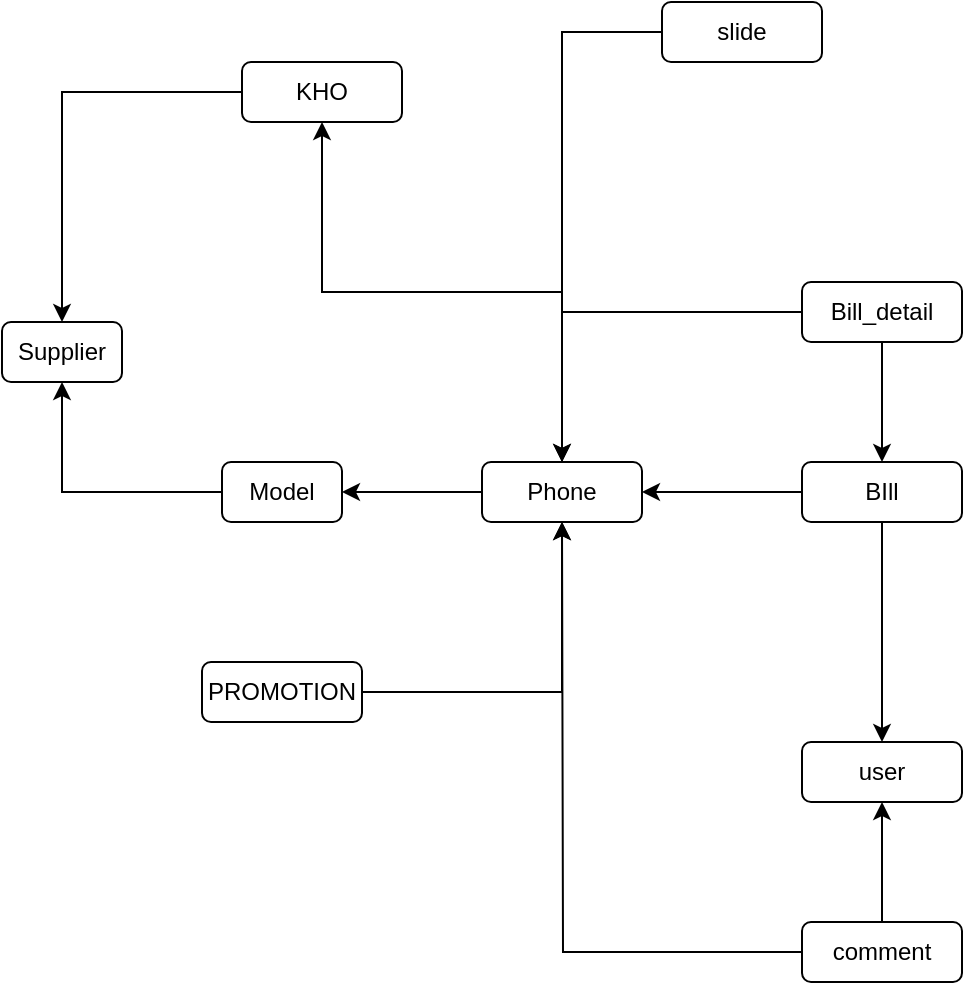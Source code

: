 <mxfile version="14.1.8" type="device"><diagram id="rRatv7eygmr1L3Mht6ST" name="Page-1"><mxGraphModel dx="1205" dy="707" grid="1" gridSize="10" guides="1" tooltips="1" connect="1" arrows="1" fold="1" page="1" pageScale="1" pageWidth="850" pageHeight="1100" math="0" shadow="0"><root><mxCell id="0"/><mxCell id="1" parent="0"/><mxCell id="DdoF7GxcbDKjmPVYDPkW-11" style="edgeStyle=orthogonalEdgeStyle;rounded=0;orthogonalLoop=1;jettySize=auto;html=1;entryX=1;entryY=0.5;entryDx=0;entryDy=0;" edge="1" parent="1" source="DdoF7GxcbDKjmPVYDPkW-1" target="DdoF7GxcbDKjmPVYDPkW-2"><mxGeometry relative="1" as="geometry"/></mxCell><mxCell id="DdoF7GxcbDKjmPVYDPkW-21" style="edgeStyle=orthogonalEdgeStyle;rounded=0;orthogonalLoop=1;jettySize=auto;html=1;exitX=0.5;exitY=0;exitDx=0;exitDy=0;entryX=0.5;entryY=1;entryDx=0;entryDy=0;" edge="1" parent="1" source="DdoF7GxcbDKjmPVYDPkW-1" target="DdoF7GxcbDKjmPVYDPkW-9"><mxGeometry relative="1" as="geometry"/></mxCell><mxCell id="DdoF7GxcbDKjmPVYDPkW-1" value="Phone" style="rounded=1;whiteSpace=wrap;html=1;" vertex="1" parent="1"><mxGeometry x="360" y="310" width="80" height="30" as="geometry"/></mxCell><mxCell id="DdoF7GxcbDKjmPVYDPkW-12" style="edgeStyle=orthogonalEdgeStyle;rounded=0;orthogonalLoop=1;jettySize=auto;html=1;entryX=0.5;entryY=1;entryDx=0;entryDy=0;" edge="1" parent="1" source="DdoF7GxcbDKjmPVYDPkW-2" target="DdoF7GxcbDKjmPVYDPkW-3"><mxGeometry relative="1" as="geometry"/></mxCell><mxCell id="DdoF7GxcbDKjmPVYDPkW-2" value="Model" style="rounded=1;whiteSpace=wrap;html=1;" vertex="1" parent="1"><mxGeometry x="230" y="310" width="60" height="30" as="geometry"/></mxCell><mxCell id="DdoF7GxcbDKjmPVYDPkW-3" value="Supplier" style="rounded=1;whiteSpace=wrap;html=1;" vertex="1" parent="1"><mxGeometry x="120" y="240" width="60" height="30" as="geometry"/></mxCell><mxCell id="DdoF7GxcbDKjmPVYDPkW-13" style="edgeStyle=orthogonalEdgeStyle;rounded=0;orthogonalLoop=1;jettySize=auto;html=1;entryX=0.5;entryY=1;entryDx=0;entryDy=0;" edge="1" parent="1" source="DdoF7GxcbDKjmPVYDPkW-4" target="DdoF7GxcbDKjmPVYDPkW-1"><mxGeometry relative="1" as="geometry"/></mxCell><mxCell id="DdoF7GxcbDKjmPVYDPkW-4" value="PROMOTION" style="rounded=1;whiteSpace=wrap;html=1;" vertex="1" parent="1"><mxGeometry x="220" y="410" width="80" height="30" as="geometry"/></mxCell><mxCell id="DdoF7GxcbDKjmPVYDPkW-20" style="edgeStyle=orthogonalEdgeStyle;rounded=0;orthogonalLoop=1;jettySize=auto;html=1;" edge="1" parent="1" source="DdoF7GxcbDKjmPVYDPkW-5" target="DdoF7GxcbDKjmPVYDPkW-1"><mxGeometry relative="1" as="geometry"/></mxCell><mxCell id="DdoF7GxcbDKjmPVYDPkW-28" style="edgeStyle=orthogonalEdgeStyle;rounded=0;orthogonalLoop=1;jettySize=auto;html=1;entryX=0.5;entryY=0;entryDx=0;entryDy=0;" edge="1" parent="1" source="DdoF7GxcbDKjmPVYDPkW-5" target="DdoF7GxcbDKjmPVYDPkW-7"><mxGeometry relative="1" as="geometry"/></mxCell><mxCell id="DdoF7GxcbDKjmPVYDPkW-5" value="BIll" style="rounded=1;whiteSpace=wrap;html=1;" vertex="1" parent="1"><mxGeometry x="520" y="310" width="80" height="30" as="geometry"/></mxCell><mxCell id="DdoF7GxcbDKjmPVYDPkW-18" style="edgeStyle=orthogonalEdgeStyle;rounded=0;orthogonalLoop=1;jettySize=auto;html=1;entryX=0.5;entryY=0;entryDx=0;entryDy=0;" edge="1" parent="1" source="DdoF7GxcbDKjmPVYDPkW-6" target="DdoF7GxcbDKjmPVYDPkW-5"><mxGeometry relative="1" as="geometry"/></mxCell><mxCell id="DdoF7GxcbDKjmPVYDPkW-19" style="edgeStyle=orthogonalEdgeStyle;rounded=0;orthogonalLoop=1;jettySize=auto;html=1;entryX=0.5;entryY=0;entryDx=0;entryDy=0;" edge="1" parent="1" source="DdoF7GxcbDKjmPVYDPkW-6" target="DdoF7GxcbDKjmPVYDPkW-1"><mxGeometry relative="1" as="geometry"/></mxCell><mxCell id="DdoF7GxcbDKjmPVYDPkW-6" value="Bill_detail" style="rounded=1;whiteSpace=wrap;html=1;" vertex="1" parent="1"><mxGeometry x="520" y="220" width="80" height="30" as="geometry"/></mxCell><mxCell id="DdoF7GxcbDKjmPVYDPkW-7" value="user" style="rounded=1;whiteSpace=wrap;html=1;" vertex="1" parent="1"><mxGeometry x="520" y="450" width="80" height="30" as="geometry"/></mxCell><mxCell id="DdoF7GxcbDKjmPVYDPkW-23" style="edgeStyle=orthogonalEdgeStyle;rounded=0;orthogonalLoop=1;jettySize=auto;html=1;entryX=0.5;entryY=1;entryDx=0;entryDy=0;" edge="1" parent="1" source="DdoF7GxcbDKjmPVYDPkW-8" target="DdoF7GxcbDKjmPVYDPkW-7"><mxGeometry relative="1" as="geometry"/></mxCell><mxCell id="DdoF7GxcbDKjmPVYDPkW-24" style="edgeStyle=orthogonalEdgeStyle;rounded=0;orthogonalLoop=1;jettySize=auto;html=1;" edge="1" parent="1" source="DdoF7GxcbDKjmPVYDPkW-8"><mxGeometry relative="1" as="geometry"><mxPoint x="400" y="340" as="targetPoint"/></mxGeometry></mxCell><mxCell id="DdoF7GxcbDKjmPVYDPkW-8" value="comment" style="rounded=1;whiteSpace=wrap;html=1;" vertex="1" parent="1"><mxGeometry x="520" y="540" width="80" height="30" as="geometry"/></mxCell><mxCell id="DdoF7GxcbDKjmPVYDPkW-26" style="edgeStyle=orthogonalEdgeStyle;rounded=0;orthogonalLoop=1;jettySize=auto;html=1;entryX=0.5;entryY=0;entryDx=0;entryDy=0;" edge="1" parent="1" source="DdoF7GxcbDKjmPVYDPkW-9" target="DdoF7GxcbDKjmPVYDPkW-3"><mxGeometry relative="1" as="geometry"/></mxCell><mxCell id="DdoF7GxcbDKjmPVYDPkW-9" value="KHO" style="rounded=1;whiteSpace=wrap;html=1;" vertex="1" parent="1"><mxGeometry x="240" y="110" width="80" height="30" as="geometry"/></mxCell><mxCell id="DdoF7GxcbDKjmPVYDPkW-25" style="edgeStyle=orthogonalEdgeStyle;rounded=0;orthogonalLoop=1;jettySize=auto;html=1;" edge="1" parent="1" source="DdoF7GxcbDKjmPVYDPkW-10" target="DdoF7GxcbDKjmPVYDPkW-1"><mxGeometry relative="1" as="geometry"/></mxCell><mxCell id="DdoF7GxcbDKjmPVYDPkW-10" value="slide" style="rounded=1;whiteSpace=wrap;html=1;" vertex="1" parent="1"><mxGeometry x="450" y="80" width="80" height="30" as="geometry"/></mxCell></root></mxGraphModel></diagram></mxfile>
